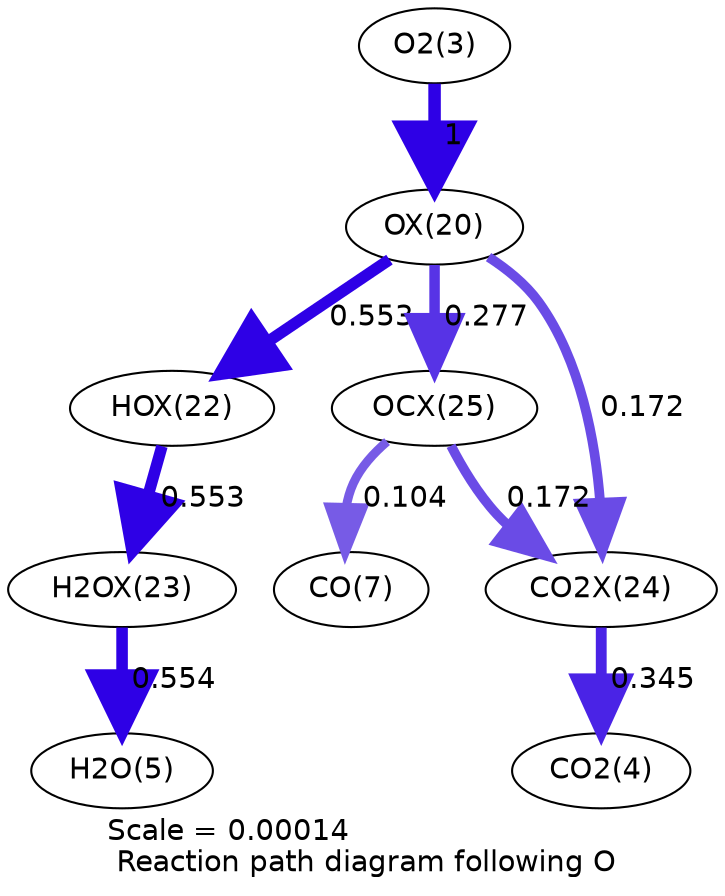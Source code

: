 digraph reaction_paths {
center=1;
s5 -> s23[fontname="Helvetica", penwidth=6, arrowsize=3, color="0.7, 1.5, 0.9"
, label=" 1"];
s23 -> s25[fontname="Helvetica", penwidth=5.55, arrowsize=2.78, color="0.7, 1.05, 0.9"
, label=" 0.553"];
s23 -> s28[fontname="Helvetica", penwidth=5.03, arrowsize=2.51, color="0.7, 0.777, 0.9"
, label=" 0.277"];
s23 -> s27[fontname="Helvetica", penwidth=4.67, arrowsize=2.34, color="0.7, 0.672, 0.9"
, label=" 0.172"];
s25 -> s26[fontname="Helvetica", penwidth=5.55, arrowsize=2.78, color="0.7, 1.05, 0.9"
, label=" 0.553"];
s26 -> s7[fontname="Helvetica", penwidth=5.55, arrowsize=2.78, color="0.7, 1.05, 0.9"
, label=" 0.554"];
s28 -> s9[fontname="Helvetica", penwidth=4.29, arrowsize=2.15, color="0.7, 0.604, 0.9"
, label=" 0.104"];
s28 -> s27[fontname="Helvetica", penwidth=4.67, arrowsize=2.34, color="0.7, 0.672, 0.9"
, label=" 0.172"];
s27 -> s6[fontname="Helvetica", penwidth=5.2, arrowsize=2.6, color="0.7, 0.845, 0.9"
, label=" 0.345"];
s5 [ fontname="Helvetica", label="O2(3)"];
s6 [ fontname="Helvetica", label="CO2(4)"];
s7 [ fontname="Helvetica", label="H2O(5)"];
s9 [ fontname="Helvetica", label="CO(7)"];
s23 [ fontname="Helvetica", label="OX(20)"];
s25 [ fontname="Helvetica", label="HOX(22)"];
s26 [ fontname="Helvetica", label="H2OX(23)"];
s27 [ fontname="Helvetica", label="CO2X(24)"];
s28 [ fontname="Helvetica", label="OCX(25)"];
 label = "Scale = 0.00014\l Reaction path diagram following O";
 fontname = "Helvetica";
}
